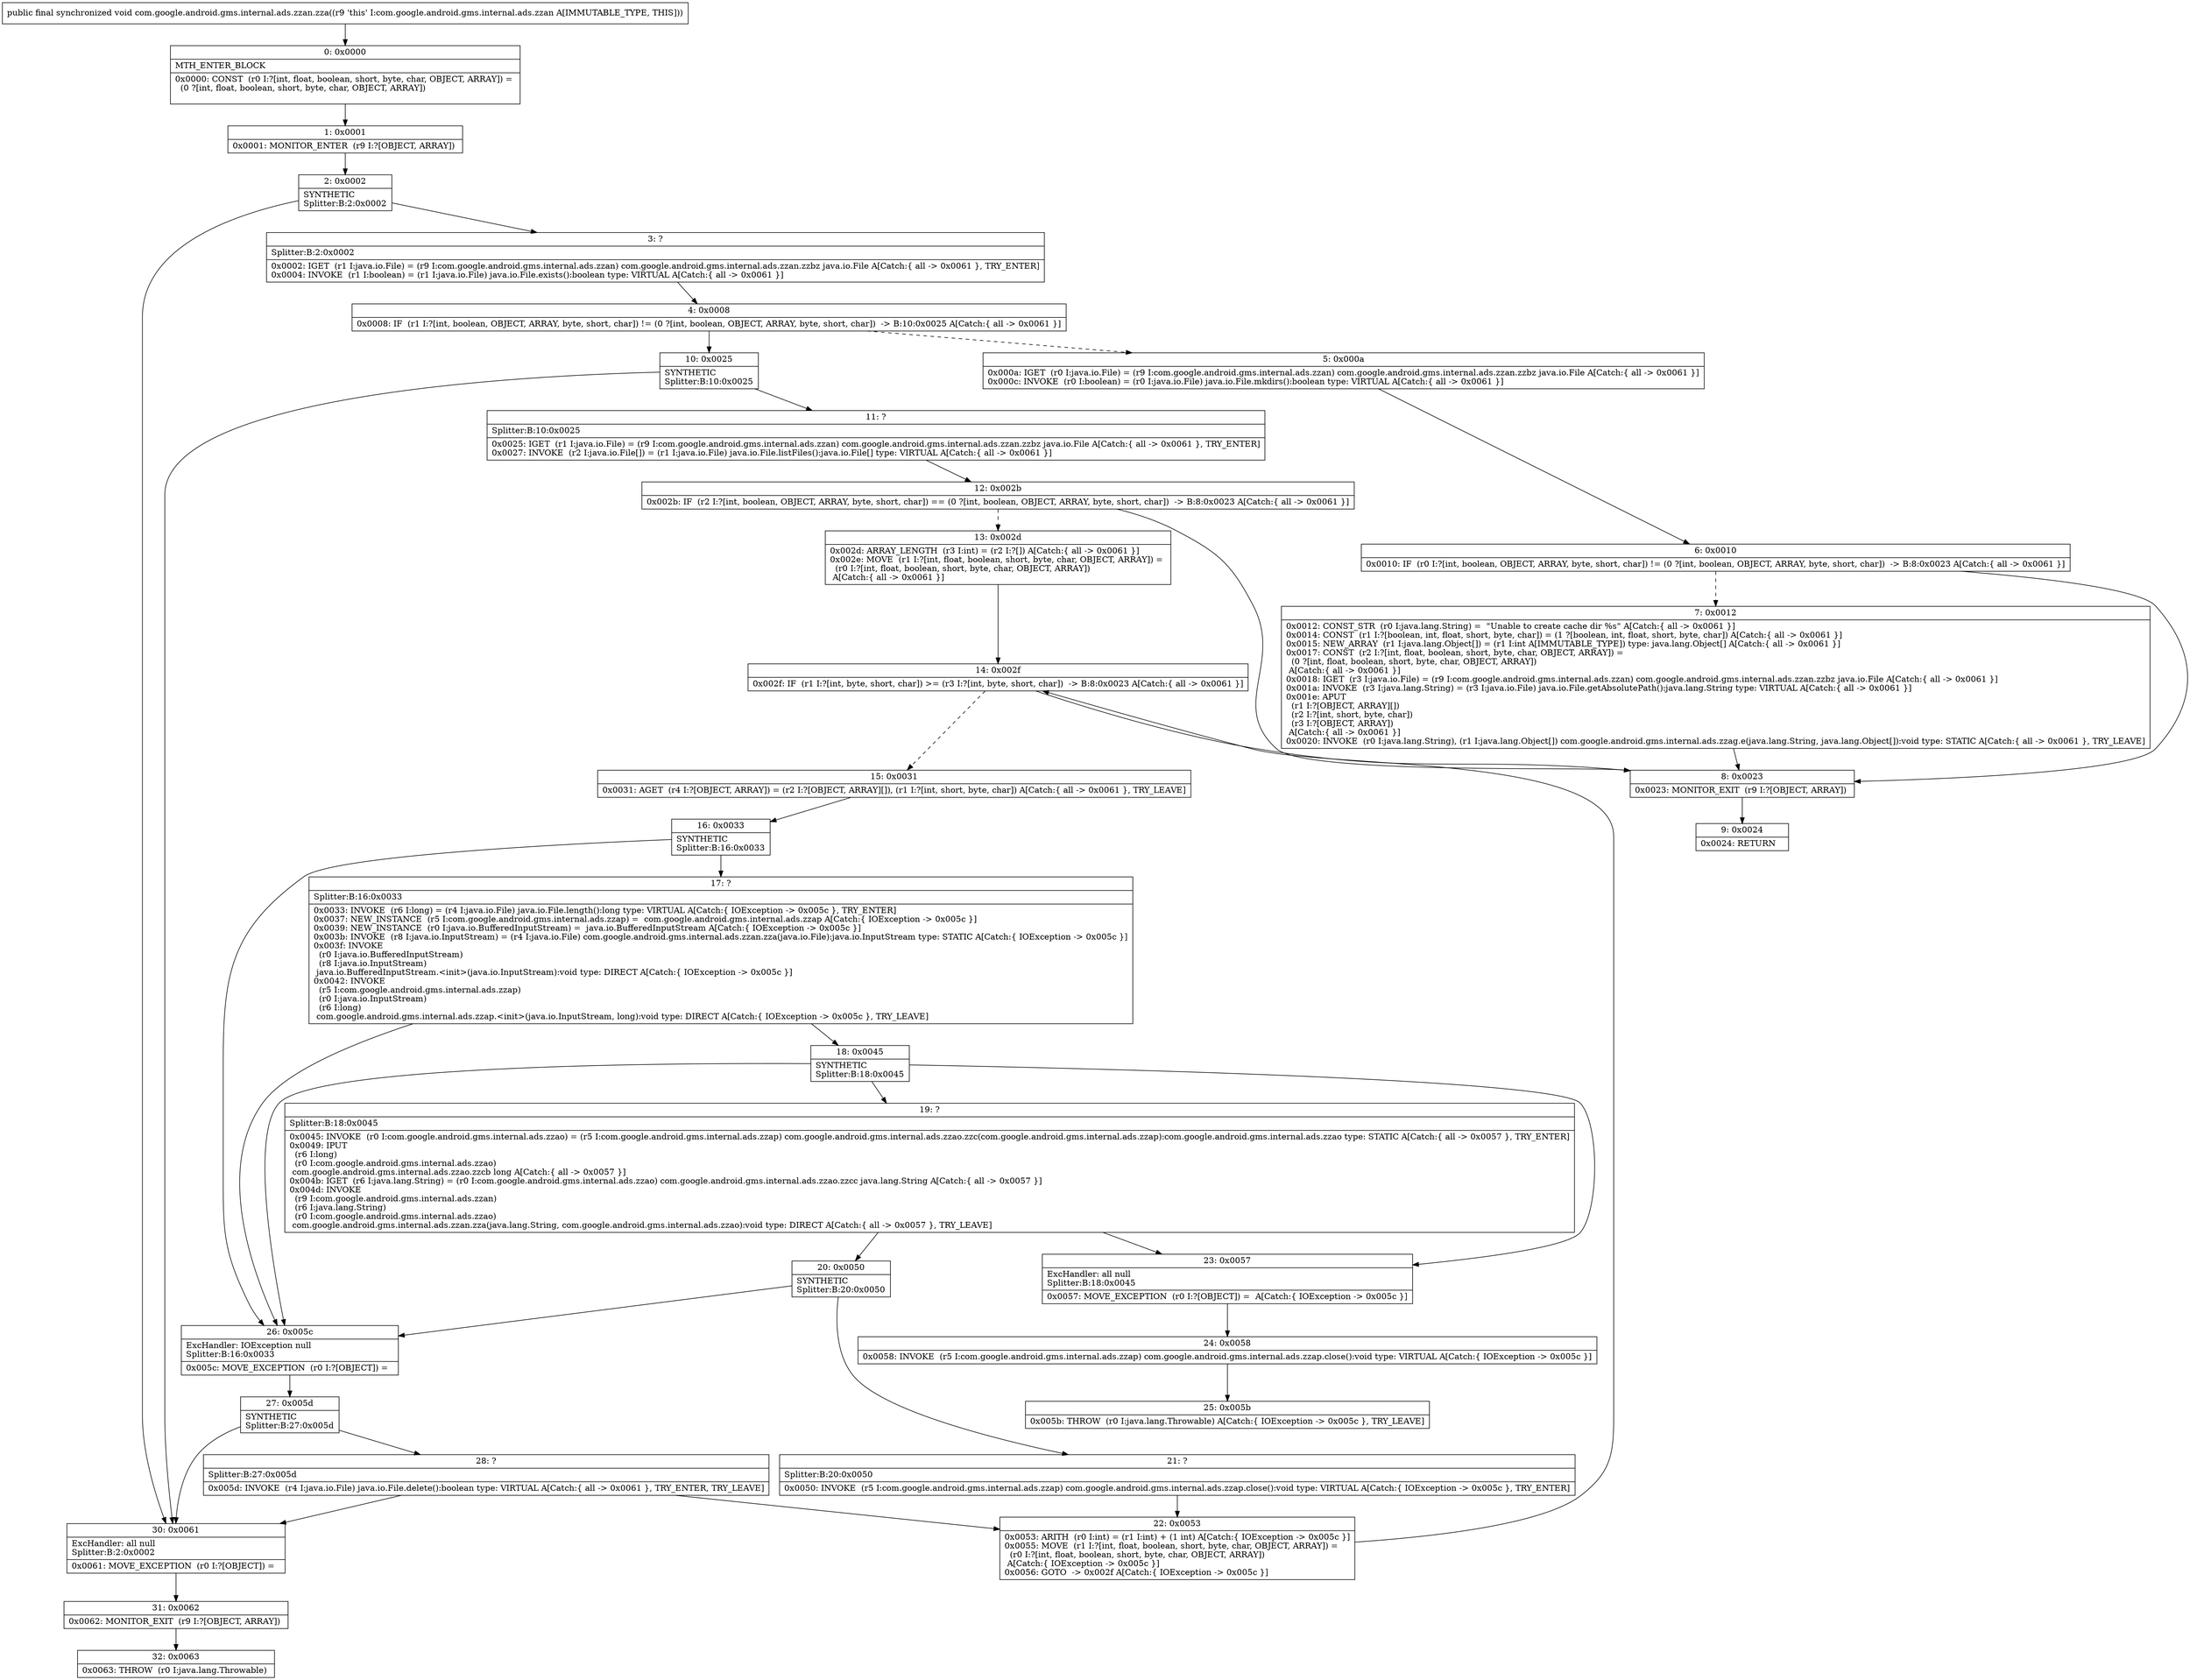 digraph "CFG forcom.google.android.gms.internal.ads.zzan.zza()V" {
Node_0 [shape=record,label="{0\:\ 0x0000|MTH_ENTER_BLOCK\l|0x0000: CONST  (r0 I:?[int, float, boolean, short, byte, char, OBJECT, ARRAY]) = \l  (0 ?[int, float, boolean, short, byte, char, OBJECT, ARRAY])\l \l}"];
Node_1 [shape=record,label="{1\:\ 0x0001|0x0001: MONITOR_ENTER  (r9 I:?[OBJECT, ARRAY]) \l}"];
Node_2 [shape=record,label="{2\:\ 0x0002|SYNTHETIC\lSplitter:B:2:0x0002\l}"];
Node_3 [shape=record,label="{3\:\ ?|Splitter:B:2:0x0002\l|0x0002: IGET  (r1 I:java.io.File) = (r9 I:com.google.android.gms.internal.ads.zzan) com.google.android.gms.internal.ads.zzan.zzbz java.io.File A[Catch:\{ all \-\> 0x0061 \}, TRY_ENTER]\l0x0004: INVOKE  (r1 I:boolean) = (r1 I:java.io.File) java.io.File.exists():boolean type: VIRTUAL A[Catch:\{ all \-\> 0x0061 \}]\l}"];
Node_4 [shape=record,label="{4\:\ 0x0008|0x0008: IF  (r1 I:?[int, boolean, OBJECT, ARRAY, byte, short, char]) != (0 ?[int, boolean, OBJECT, ARRAY, byte, short, char])  \-\> B:10:0x0025 A[Catch:\{ all \-\> 0x0061 \}]\l}"];
Node_5 [shape=record,label="{5\:\ 0x000a|0x000a: IGET  (r0 I:java.io.File) = (r9 I:com.google.android.gms.internal.ads.zzan) com.google.android.gms.internal.ads.zzan.zzbz java.io.File A[Catch:\{ all \-\> 0x0061 \}]\l0x000c: INVOKE  (r0 I:boolean) = (r0 I:java.io.File) java.io.File.mkdirs():boolean type: VIRTUAL A[Catch:\{ all \-\> 0x0061 \}]\l}"];
Node_6 [shape=record,label="{6\:\ 0x0010|0x0010: IF  (r0 I:?[int, boolean, OBJECT, ARRAY, byte, short, char]) != (0 ?[int, boolean, OBJECT, ARRAY, byte, short, char])  \-\> B:8:0x0023 A[Catch:\{ all \-\> 0x0061 \}]\l}"];
Node_7 [shape=record,label="{7\:\ 0x0012|0x0012: CONST_STR  (r0 I:java.lang.String) =  \"Unable to create cache dir %s\" A[Catch:\{ all \-\> 0x0061 \}]\l0x0014: CONST  (r1 I:?[boolean, int, float, short, byte, char]) = (1 ?[boolean, int, float, short, byte, char]) A[Catch:\{ all \-\> 0x0061 \}]\l0x0015: NEW_ARRAY  (r1 I:java.lang.Object[]) = (r1 I:int A[IMMUTABLE_TYPE]) type: java.lang.Object[] A[Catch:\{ all \-\> 0x0061 \}]\l0x0017: CONST  (r2 I:?[int, float, boolean, short, byte, char, OBJECT, ARRAY]) = \l  (0 ?[int, float, boolean, short, byte, char, OBJECT, ARRAY])\l A[Catch:\{ all \-\> 0x0061 \}]\l0x0018: IGET  (r3 I:java.io.File) = (r9 I:com.google.android.gms.internal.ads.zzan) com.google.android.gms.internal.ads.zzan.zzbz java.io.File A[Catch:\{ all \-\> 0x0061 \}]\l0x001a: INVOKE  (r3 I:java.lang.String) = (r3 I:java.io.File) java.io.File.getAbsolutePath():java.lang.String type: VIRTUAL A[Catch:\{ all \-\> 0x0061 \}]\l0x001e: APUT  \l  (r1 I:?[OBJECT, ARRAY][])\l  (r2 I:?[int, short, byte, char])\l  (r3 I:?[OBJECT, ARRAY])\l A[Catch:\{ all \-\> 0x0061 \}]\l0x0020: INVOKE  (r0 I:java.lang.String), (r1 I:java.lang.Object[]) com.google.android.gms.internal.ads.zzag.e(java.lang.String, java.lang.Object[]):void type: STATIC A[Catch:\{ all \-\> 0x0061 \}, TRY_LEAVE]\l}"];
Node_8 [shape=record,label="{8\:\ 0x0023|0x0023: MONITOR_EXIT  (r9 I:?[OBJECT, ARRAY]) \l}"];
Node_9 [shape=record,label="{9\:\ 0x0024|0x0024: RETURN   \l}"];
Node_10 [shape=record,label="{10\:\ 0x0025|SYNTHETIC\lSplitter:B:10:0x0025\l}"];
Node_11 [shape=record,label="{11\:\ ?|Splitter:B:10:0x0025\l|0x0025: IGET  (r1 I:java.io.File) = (r9 I:com.google.android.gms.internal.ads.zzan) com.google.android.gms.internal.ads.zzan.zzbz java.io.File A[Catch:\{ all \-\> 0x0061 \}, TRY_ENTER]\l0x0027: INVOKE  (r2 I:java.io.File[]) = (r1 I:java.io.File) java.io.File.listFiles():java.io.File[] type: VIRTUAL A[Catch:\{ all \-\> 0x0061 \}]\l}"];
Node_12 [shape=record,label="{12\:\ 0x002b|0x002b: IF  (r2 I:?[int, boolean, OBJECT, ARRAY, byte, short, char]) == (0 ?[int, boolean, OBJECT, ARRAY, byte, short, char])  \-\> B:8:0x0023 A[Catch:\{ all \-\> 0x0061 \}]\l}"];
Node_13 [shape=record,label="{13\:\ 0x002d|0x002d: ARRAY_LENGTH  (r3 I:int) = (r2 I:?[]) A[Catch:\{ all \-\> 0x0061 \}]\l0x002e: MOVE  (r1 I:?[int, float, boolean, short, byte, char, OBJECT, ARRAY]) = \l  (r0 I:?[int, float, boolean, short, byte, char, OBJECT, ARRAY])\l A[Catch:\{ all \-\> 0x0061 \}]\l}"];
Node_14 [shape=record,label="{14\:\ 0x002f|0x002f: IF  (r1 I:?[int, byte, short, char]) \>= (r3 I:?[int, byte, short, char])  \-\> B:8:0x0023 A[Catch:\{ all \-\> 0x0061 \}]\l}"];
Node_15 [shape=record,label="{15\:\ 0x0031|0x0031: AGET  (r4 I:?[OBJECT, ARRAY]) = (r2 I:?[OBJECT, ARRAY][]), (r1 I:?[int, short, byte, char]) A[Catch:\{ all \-\> 0x0061 \}, TRY_LEAVE]\l}"];
Node_16 [shape=record,label="{16\:\ 0x0033|SYNTHETIC\lSplitter:B:16:0x0033\l}"];
Node_17 [shape=record,label="{17\:\ ?|Splitter:B:16:0x0033\l|0x0033: INVOKE  (r6 I:long) = (r4 I:java.io.File) java.io.File.length():long type: VIRTUAL A[Catch:\{ IOException \-\> 0x005c \}, TRY_ENTER]\l0x0037: NEW_INSTANCE  (r5 I:com.google.android.gms.internal.ads.zzap) =  com.google.android.gms.internal.ads.zzap A[Catch:\{ IOException \-\> 0x005c \}]\l0x0039: NEW_INSTANCE  (r0 I:java.io.BufferedInputStream) =  java.io.BufferedInputStream A[Catch:\{ IOException \-\> 0x005c \}]\l0x003b: INVOKE  (r8 I:java.io.InputStream) = (r4 I:java.io.File) com.google.android.gms.internal.ads.zzan.zza(java.io.File):java.io.InputStream type: STATIC A[Catch:\{ IOException \-\> 0x005c \}]\l0x003f: INVOKE  \l  (r0 I:java.io.BufferedInputStream)\l  (r8 I:java.io.InputStream)\l java.io.BufferedInputStream.\<init\>(java.io.InputStream):void type: DIRECT A[Catch:\{ IOException \-\> 0x005c \}]\l0x0042: INVOKE  \l  (r5 I:com.google.android.gms.internal.ads.zzap)\l  (r0 I:java.io.InputStream)\l  (r6 I:long)\l com.google.android.gms.internal.ads.zzap.\<init\>(java.io.InputStream, long):void type: DIRECT A[Catch:\{ IOException \-\> 0x005c \}, TRY_LEAVE]\l}"];
Node_18 [shape=record,label="{18\:\ 0x0045|SYNTHETIC\lSplitter:B:18:0x0045\l}"];
Node_19 [shape=record,label="{19\:\ ?|Splitter:B:18:0x0045\l|0x0045: INVOKE  (r0 I:com.google.android.gms.internal.ads.zzao) = (r5 I:com.google.android.gms.internal.ads.zzap) com.google.android.gms.internal.ads.zzao.zzc(com.google.android.gms.internal.ads.zzap):com.google.android.gms.internal.ads.zzao type: STATIC A[Catch:\{ all \-\> 0x0057 \}, TRY_ENTER]\l0x0049: IPUT  \l  (r6 I:long)\l  (r0 I:com.google.android.gms.internal.ads.zzao)\l com.google.android.gms.internal.ads.zzao.zzcb long A[Catch:\{ all \-\> 0x0057 \}]\l0x004b: IGET  (r6 I:java.lang.String) = (r0 I:com.google.android.gms.internal.ads.zzao) com.google.android.gms.internal.ads.zzao.zzcc java.lang.String A[Catch:\{ all \-\> 0x0057 \}]\l0x004d: INVOKE  \l  (r9 I:com.google.android.gms.internal.ads.zzan)\l  (r6 I:java.lang.String)\l  (r0 I:com.google.android.gms.internal.ads.zzao)\l com.google.android.gms.internal.ads.zzan.zza(java.lang.String, com.google.android.gms.internal.ads.zzao):void type: DIRECT A[Catch:\{ all \-\> 0x0057 \}, TRY_LEAVE]\l}"];
Node_20 [shape=record,label="{20\:\ 0x0050|SYNTHETIC\lSplitter:B:20:0x0050\l}"];
Node_21 [shape=record,label="{21\:\ ?|Splitter:B:20:0x0050\l|0x0050: INVOKE  (r5 I:com.google.android.gms.internal.ads.zzap) com.google.android.gms.internal.ads.zzap.close():void type: VIRTUAL A[Catch:\{ IOException \-\> 0x005c \}, TRY_ENTER]\l}"];
Node_22 [shape=record,label="{22\:\ 0x0053|0x0053: ARITH  (r0 I:int) = (r1 I:int) + (1 int) A[Catch:\{ IOException \-\> 0x005c \}]\l0x0055: MOVE  (r1 I:?[int, float, boolean, short, byte, char, OBJECT, ARRAY]) = \l  (r0 I:?[int, float, boolean, short, byte, char, OBJECT, ARRAY])\l A[Catch:\{ IOException \-\> 0x005c \}]\l0x0056: GOTO  \-\> 0x002f A[Catch:\{ IOException \-\> 0x005c \}]\l}"];
Node_23 [shape=record,label="{23\:\ 0x0057|ExcHandler: all null\lSplitter:B:18:0x0045\l|0x0057: MOVE_EXCEPTION  (r0 I:?[OBJECT]) =  A[Catch:\{ IOException \-\> 0x005c \}]\l}"];
Node_24 [shape=record,label="{24\:\ 0x0058|0x0058: INVOKE  (r5 I:com.google.android.gms.internal.ads.zzap) com.google.android.gms.internal.ads.zzap.close():void type: VIRTUAL A[Catch:\{ IOException \-\> 0x005c \}]\l}"];
Node_25 [shape=record,label="{25\:\ 0x005b|0x005b: THROW  (r0 I:java.lang.Throwable) A[Catch:\{ IOException \-\> 0x005c \}, TRY_LEAVE]\l}"];
Node_26 [shape=record,label="{26\:\ 0x005c|ExcHandler: IOException null\lSplitter:B:16:0x0033\l|0x005c: MOVE_EXCEPTION  (r0 I:?[OBJECT]) =  \l}"];
Node_27 [shape=record,label="{27\:\ 0x005d|SYNTHETIC\lSplitter:B:27:0x005d\l}"];
Node_28 [shape=record,label="{28\:\ ?|Splitter:B:27:0x005d\l|0x005d: INVOKE  (r4 I:java.io.File) java.io.File.delete():boolean type: VIRTUAL A[Catch:\{ all \-\> 0x0061 \}, TRY_ENTER, TRY_LEAVE]\l}"];
Node_30 [shape=record,label="{30\:\ 0x0061|ExcHandler: all null\lSplitter:B:2:0x0002\l|0x0061: MOVE_EXCEPTION  (r0 I:?[OBJECT]) =  \l}"];
Node_31 [shape=record,label="{31\:\ 0x0062|0x0062: MONITOR_EXIT  (r9 I:?[OBJECT, ARRAY]) \l}"];
Node_32 [shape=record,label="{32\:\ 0x0063|0x0063: THROW  (r0 I:java.lang.Throwable) \l}"];
MethodNode[shape=record,label="{public final synchronized void com.google.android.gms.internal.ads.zzan.zza((r9 'this' I:com.google.android.gms.internal.ads.zzan A[IMMUTABLE_TYPE, THIS])) }"];
MethodNode -> Node_0;
Node_0 -> Node_1;
Node_1 -> Node_2;
Node_2 -> Node_3;
Node_2 -> Node_30;
Node_3 -> Node_4;
Node_4 -> Node_5[style=dashed];
Node_4 -> Node_10;
Node_5 -> Node_6;
Node_6 -> Node_7[style=dashed];
Node_6 -> Node_8;
Node_7 -> Node_8;
Node_8 -> Node_9;
Node_10 -> Node_11;
Node_10 -> Node_30;
Node_11 -> Node_12;
Node_12 -> Node_8;
Node_12 -> Node_13[style=dashed];
Node_13 -> Node_14;
Node_14 -> Node_8;
Node_14 -> Node_15[style=dashed];
Node_15 -> Node_16;
Node_16 -> Node_17;
Node_16 -> Node_26;
Node_17 -> Node_18;
Node_17 -> Node_26;
Node_18 -> Node_19;
Node_18 -> Node_23;
Node_18 -> Node_26;
Node_19 -> Node_20;
Node_19 -> Node_23;
Node_20 -> Node_21;
Node_20 -> Node_26;
Node_21 -> Node_22;
Node_22 -> Node_14;
Node_23 -> Node_24;
Node_24 -> Node_25;
Node_26 -> Node_27;
Node_27 -> Node_28;
Node_27 -> Node_30;
Node_28 -> Node_30;
Node_28 -> Node_22;
Node_30 -> Node_31;
Node_31 -> Node_32;
}

